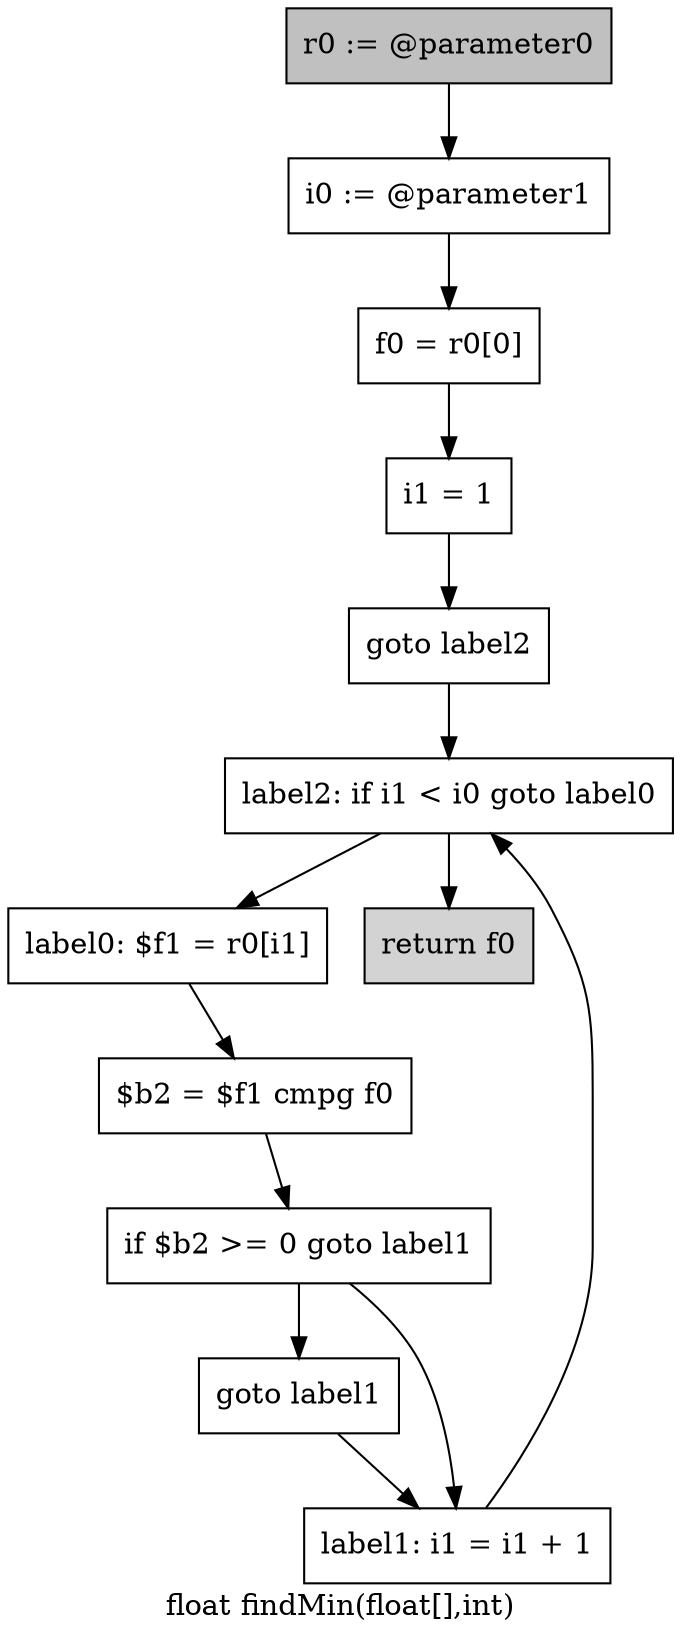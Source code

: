 digraph "float findMin(float[],int)" {
    label="float findMin(float[],int)";
    node [shape=box];
    "0" [style=filled,fillcolor=gray,label="r0 := @parameter0",];
    "1" [label="i0 := @parameter1",];
    "0"->"1";
    "2" [label="f0 = r0[0]",];
    "1"->"2";
    "3" [label="i1 = 1",];
    "2"->"3";
    "4" [label="goto label2",];
    "3"->"4";
    "10" [label="label2: if i1 < i0 goto label0",];
    "4"->"10";
    "5" [label="label0: $f1 = r0[i1]",];
    "6" [label="$b2 = $f1 cmpg f0",];
    "5"->"6";
    "7" [label="if $b2 >= 0 goto label1",];
    "6"->"7";
    "8" [label="goto label1",];
    "7"->"8";
    "9" [label="label1: i1 = i1 + 1",];
    "7"->"9";
    "8"->"9";
    "9"->"10";
    "10"->"5";
    "11" [style=filled,fillcolor=lightgray,label="return f0",];
    "10"->"11";
}
